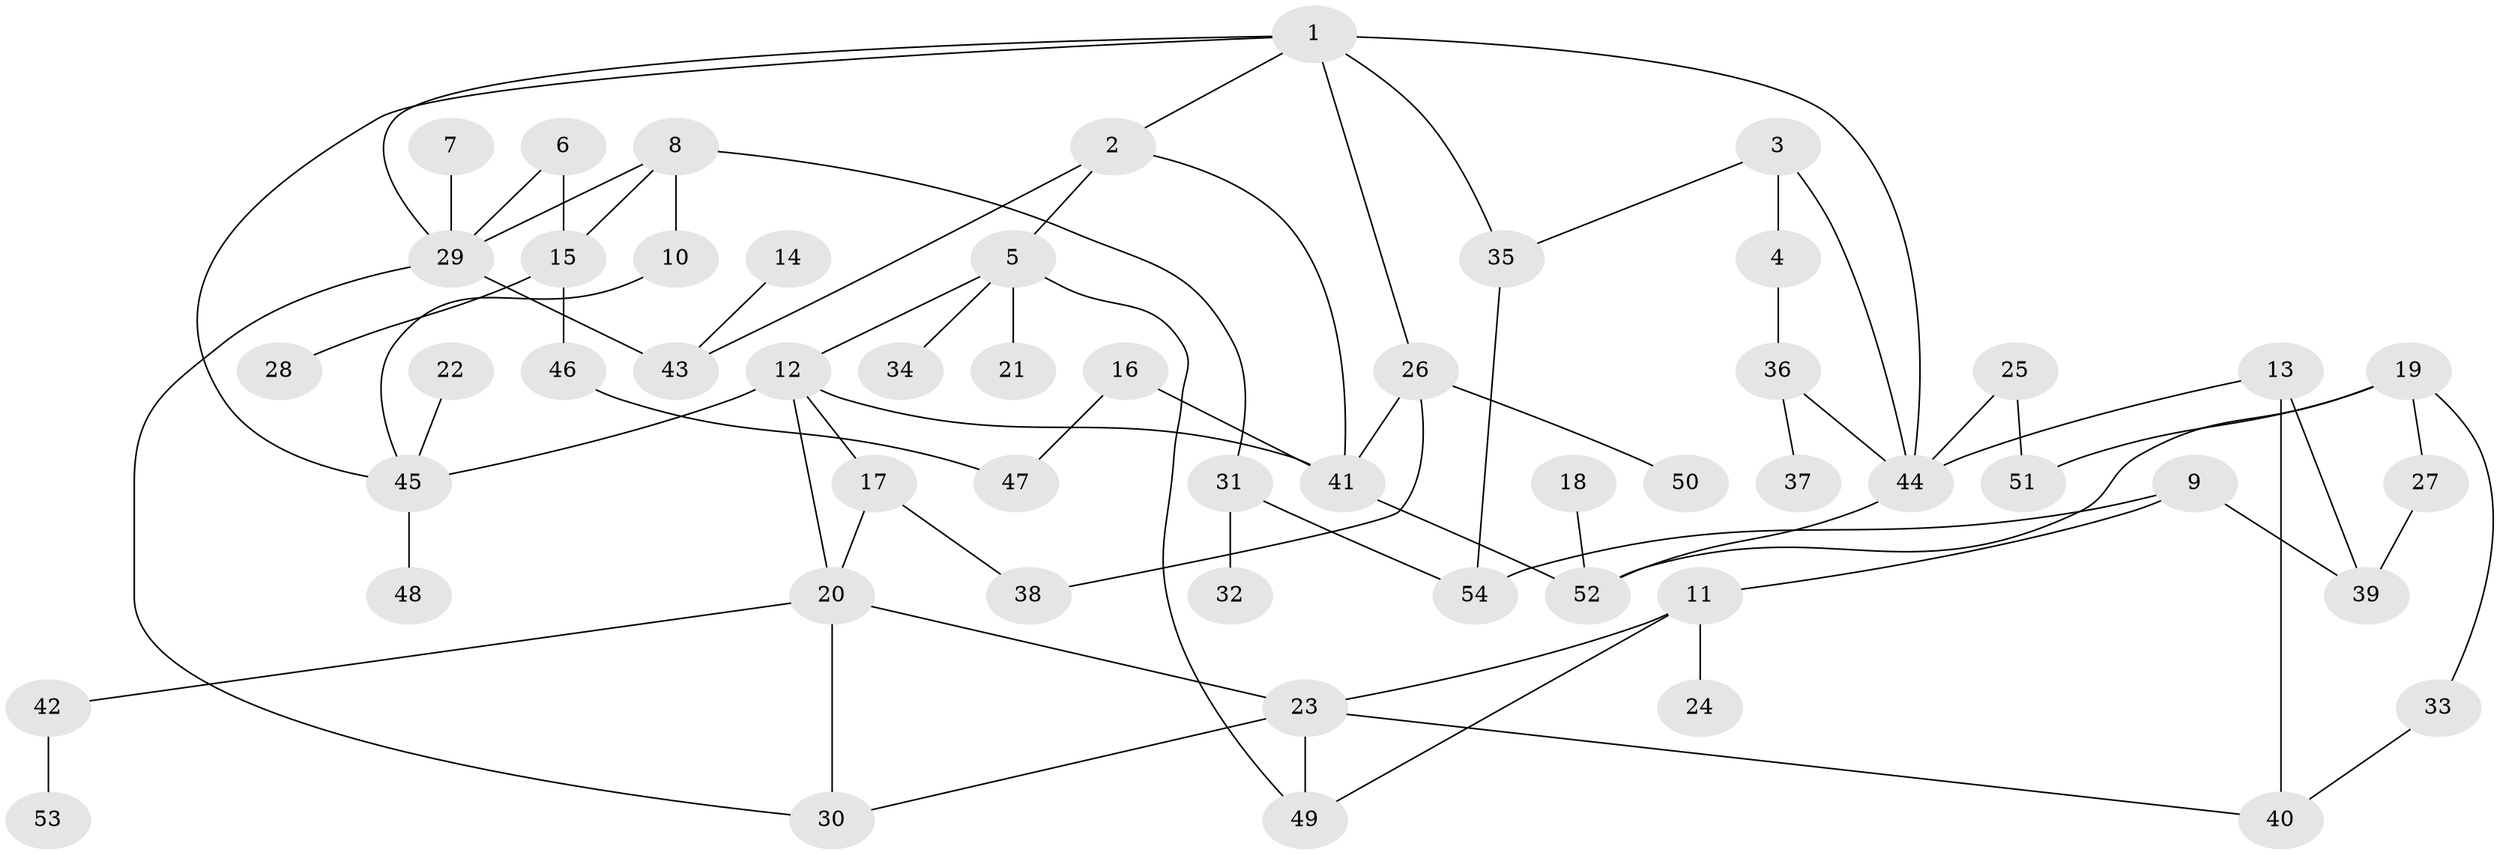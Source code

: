 // original degree distribution, {6: 0.039473684210526314, 7: 0.02631578947368421, 4: 0.06578947368421052, 3: 0.25, 2: 0.23684210526315788, 5: 0.07894736842105263, 1: 0.3026315789473684}
// Generated by graph-tools (version 1.1) at 2025/36/03/04/25 23:36:12]
// undirected, 54 vertices, 76 edges
graph export_dot {
  node [color=gray90,style=filled];
  1;
  2;
  3;
  4;
  5;
  6;
  7;
  8;
  9;
  10;
  11;
  12;
  13;
  14;
  15;
  16;
  17;
  18;
  19;
  20;
  21;
  22;
  23;
  24;
  25;
  26;
  27;
  28;
  29;
  30;
  31;
  32;
  33;
  34;
  35;
  36;
  37;
  38;
  39;
  40;
  41;
  42;
  43;
  44;
  45;
  46;
  47;
  48;
  49;
  50;
  51;
  52;
  53;
  54;
  1 -- 2 [weight=1.0];
  1 -- 26 [weight=1.0];
  1 -- 29 [weight=1.0];
  1 -- 35 [weight=1.0];
  1 -- 44 [weight=1.0];
  1 -- 45 [weight=1.0];
  2 -- 5 [weight=1.0];
  2 -- 41 [weight=1.0];
  2 -- 43 [weight=1.0];
  3 -- 4 [weight=1.0];
  3 -- 35 [weight=1.0];
  3 -- 44 [weight=1.0];
  4 -- 36 [weight=1.0];
  5 -- 12 [weight=1.0];
  5 -- 21 [weight=1.0];
  5 -- 34 [weight=1.0];
  5 -- 49 [weight=1.0];
  6 -- 15 [weight=1.0];
  6 -- 29 [weight=1.0];
  7 -- 29 [weight=1.0];
  8 -- 10 [weight=1.0];
  8 -- 15 [weight=1.0];
  8 -- 29 [weight=1.0];
  8 -- 31 [weight=1.0];
  9 -- 11 [weight=1.0];
  9 -- 39 [weight=1.0];
  9 -- 54 [weight=1.0];
  10 -- 45 [weight=1.0];
  11 -- 23 [weight=1.0];
  11 -- 24 [weight=1.0];
  11 -- 49 [weight=1.0];
  12 -- 17 [weight=1.0];
  12 -- 20 [weight=1.0];
  12 -- 41 [weight=1.0];
  12 -- 45 [weight=1.0];
  13 -- 39 [weight=1.0];
  13 -- 40 [weight=1.0];
  13 -- 44 [weight=1.0];
  14 -- 43 [weight=1.0];
  15 -- 28 [weight=1.0];
  15 -- 46 [weight=2.0];
  16 -- 41 [weight=1.0];
  16 -- 47 [weight=1.0];
  17 -- 20 [weight=1.0];
  17 -- 38 [weight=1.0];
  18 -- 52 [weight=1.0];
  19 -- 27 [weight=1.0];
  19 -- 33 [weight=1.0];
  19 -- 51 [weight=1.0];
  19 -- 52 [weight=1.0];
  20 -- 23 [weight=1.0];
  20 -- 30 [weight=1.0];
  20 -- 42 [weight=1.0];
  22 -- 45 [weight=1.0];
  23 -- 30 [weight=1.0];
  23 -- 40 [weight=1.0];
  23 -- 49 [weight=1.0];
  25 -- 44 [weight=1.0];
  25 -- 51 [weight=1.0];
  26 -- 38 [weight=1.0];
  26 -- 41 [weight=1.0];
  26 -- 50 [weight=1.0];
  27 -- 39 [weight=1.0];
  29 -- 30 [weight=1.0];
  29 -- 43 [weight=1.0];
  31 -- 32 [weight=1.0];
  31 -- 54 [weight=1.0];
  33 -- 40 [weight=1.0];
  35 -- 54 [weight=1.0];
  36 -- 37 [weight=1.0];
  36 -- 44 [weight=1.0];
  41 -- 52 [weight=1.0];
  42 -- 53 [weight=1.0];
  44 -- 52 [weight=1.0];
  45 -- 48 [weight=1.0];
  46 -- 47 [weight=1.0];
}
